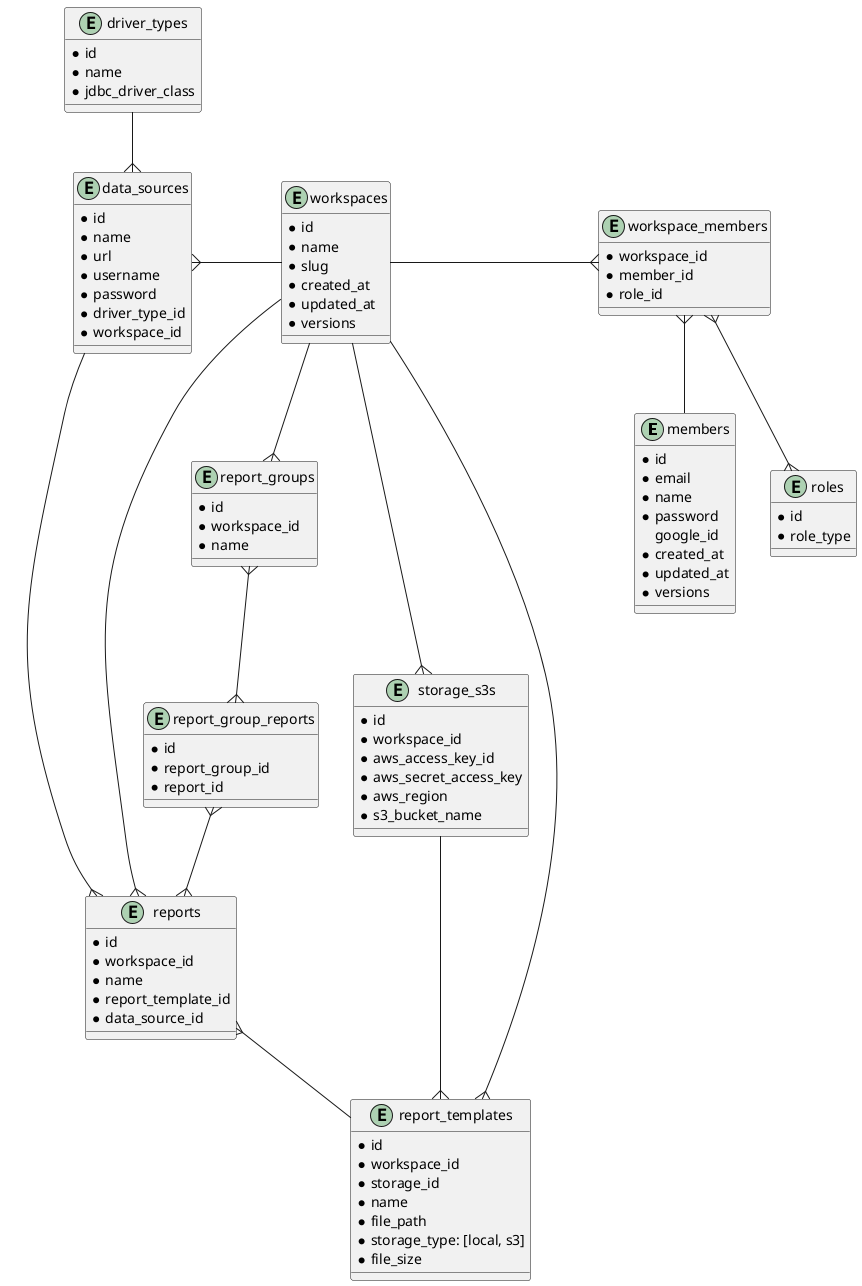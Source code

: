 @startuml

entity members {
  * id
  * email
  * name
  * password
    google_id
  * created_at
  * updated_at
  * versions
}

entity workspaces {
  * id
  * name
  * slug
  * created_at
  * updated_at
  * versions
}

entity workspace_members {
  * workspace_id
  * member_id
  * role_id
}

entity roles {
  * id
  * role_type
}

entity data_sources {
  * id
  * name
  * url
  * username
  * password
  * driver_type_id
  * workspace_id
}

entity driver_types {
  * id
  * name
  * jdbc_driver_class
}

entity reports {
  * id
  * workspace_id
  * name
  * report_template_id
  * data_source_id
}

entity report_templates {
  * id
  * workspace_id
  * storage_id
  * name
  * file_path
  * storage_type: [local, s3]
  * file_size
}

entity report_groups {
  * id
  * workspace_id
  * name
}

entity report_group_reports {
  * id
  * report_group_id
  * report_id
}

entity storage_s3s {
  * id
  * workspace_id
  * aws_access_key_id
  * aws_secret_access_key
  * aws_region
  * s3_bucket_name
}

workspaces --r{ workspace_members
workspace_members }-- members
workspace_members }--{ roles
workspaces --l{ data_sources
workspaces --{ reports
workspaces --{ report_templates
workspaces --{ report_groups
reports }-- report_templates
report_groups }--{ report_group_reports
report_group_reports }--{ reports
driver_types --{ data_sources
data_sources --{ reports
workspaces --{ storage_s3s
storage_s3s --{ report_templates

@enduml
